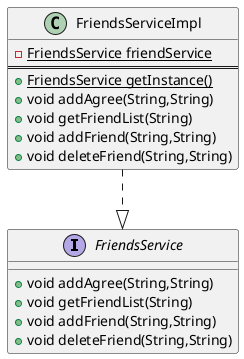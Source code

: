 @startuml
'https://plantuml.com/class-diagram

interface FriendsService{
+void addAgree(String,String)
+void getFriendList(String)
+void addFriend(String,String)
+void deleteFriend(String,String)
}

class FriendsServiceImpl {
-{static} FriendsService friendService
==
+{static} FriendsService getInstance()
+void addAgree(String,String)
+void getFriendList(String)
+void addFriend(String,String)
+void deleteFriend(String,String)
}

FriendsServiceImpl ..|> FriendsService
@enduml